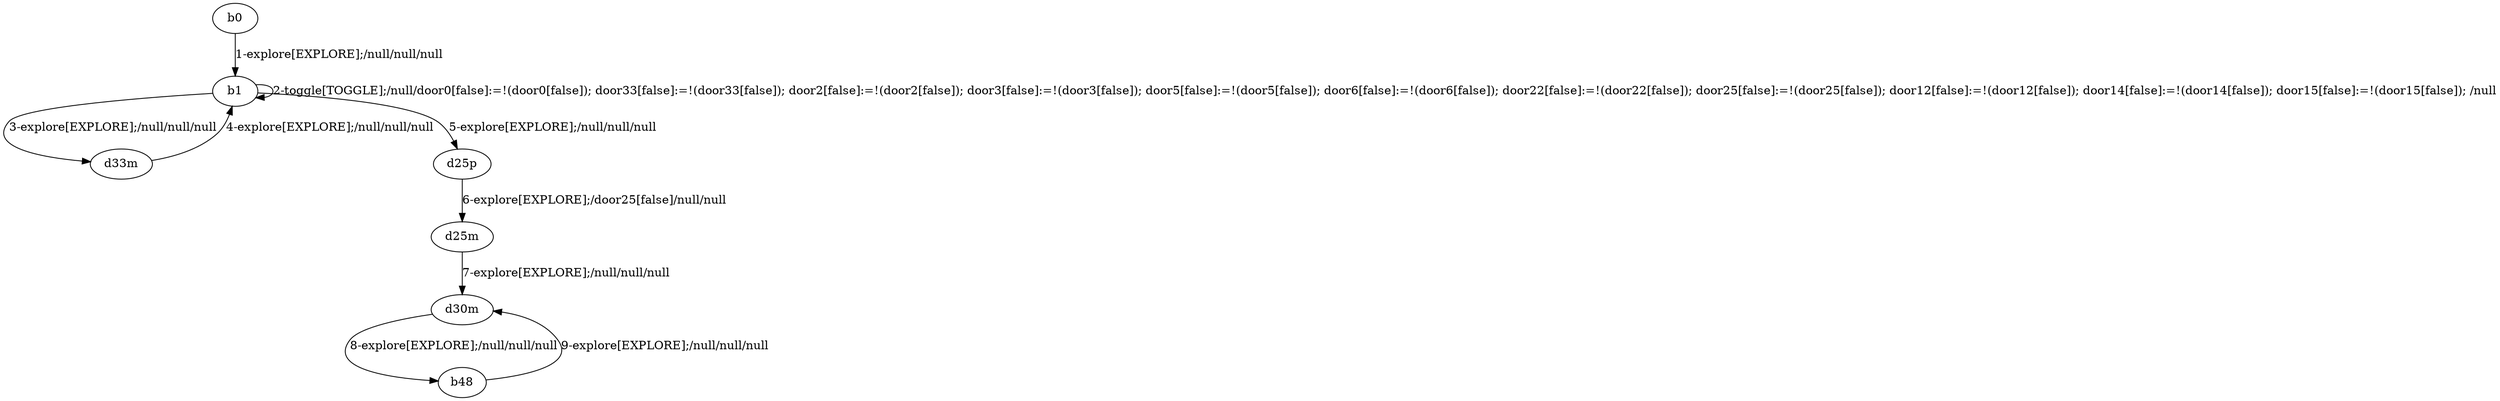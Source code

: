 # Total number of goals covered by this test: 2
# b48 --> d30m
# d30m --> b48

digraph g {
"b0" -> "b1" [label = "1-explore[EXPLORE];/null/null/null"];
"b1" -> "b1" [label = "2-toggle[TOGGLE];/null/door0[false]:=!(door0[false]); door33[false]:=!(door33[false]); door2[false]:=!(door2[false]); door3[false]:=!(door3[false]); door5[false]:=!(door5[false]); door6[false]:=!(door6[false]); door22[false]:=!(door22[false]); door25[false]:=!(door25[false]); door12[false]:=!(door12[false]); door14[false]:=!(door14[false]); door15[false]:=!(door15[false]); /null"];
"b1" -> "d33m" [label = "3-explore[EXPLORE];/null/null/null"];
"d33m" -> "b1" [label = "4-explore[EXPLORE];/null/null/null"];
"b1" -> "d25p" [label = "5-explore[EXPLORE];/null/null/null"];
"d25p" -> "d25m" [label = "6-explore[EXPLORE];/door25[false]/null/null"];
"d25m" -> "d30m" [label = "7-explore[EXPLORE];/null/null/null"];
"d30m" -> "b48" [label = "8-explore[EXPLORE];/null/null/null"];
"b48" -> "d30m" [label = "9-explore[EXPLORE];/null/null/null"];
}